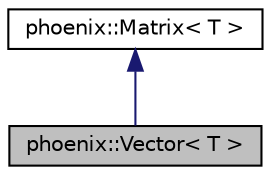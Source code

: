 digraph "phoenix::Vector&lt; T &gt;"
{
  edge [fontname="Helvetica",fontsize="10",labelfontname="Helvetica",labelfontsize="10"];
  node [fontname="Helvetica",fontsize="10",shape=record];
  Node2 [label="phoenix::Vector\< T \>",height=0.2,width=0.4,color="black", fillcolor="grey75", style="filled", fontcolor="black"];
  Node3 -> Node2 [dir="back",color="midnightblue",fontsize="10",style="solid",fontname="Helvetica"];
  Node3 [label="phoenix::Matrix\< T \>",height=0.2,width=0.4,color="black", fillcolor="white", style="filled",URL="$classphoenix_1_1Matrix.html",tooltip="The Matrix class represents a matrix of values with generic programming. "];
}
